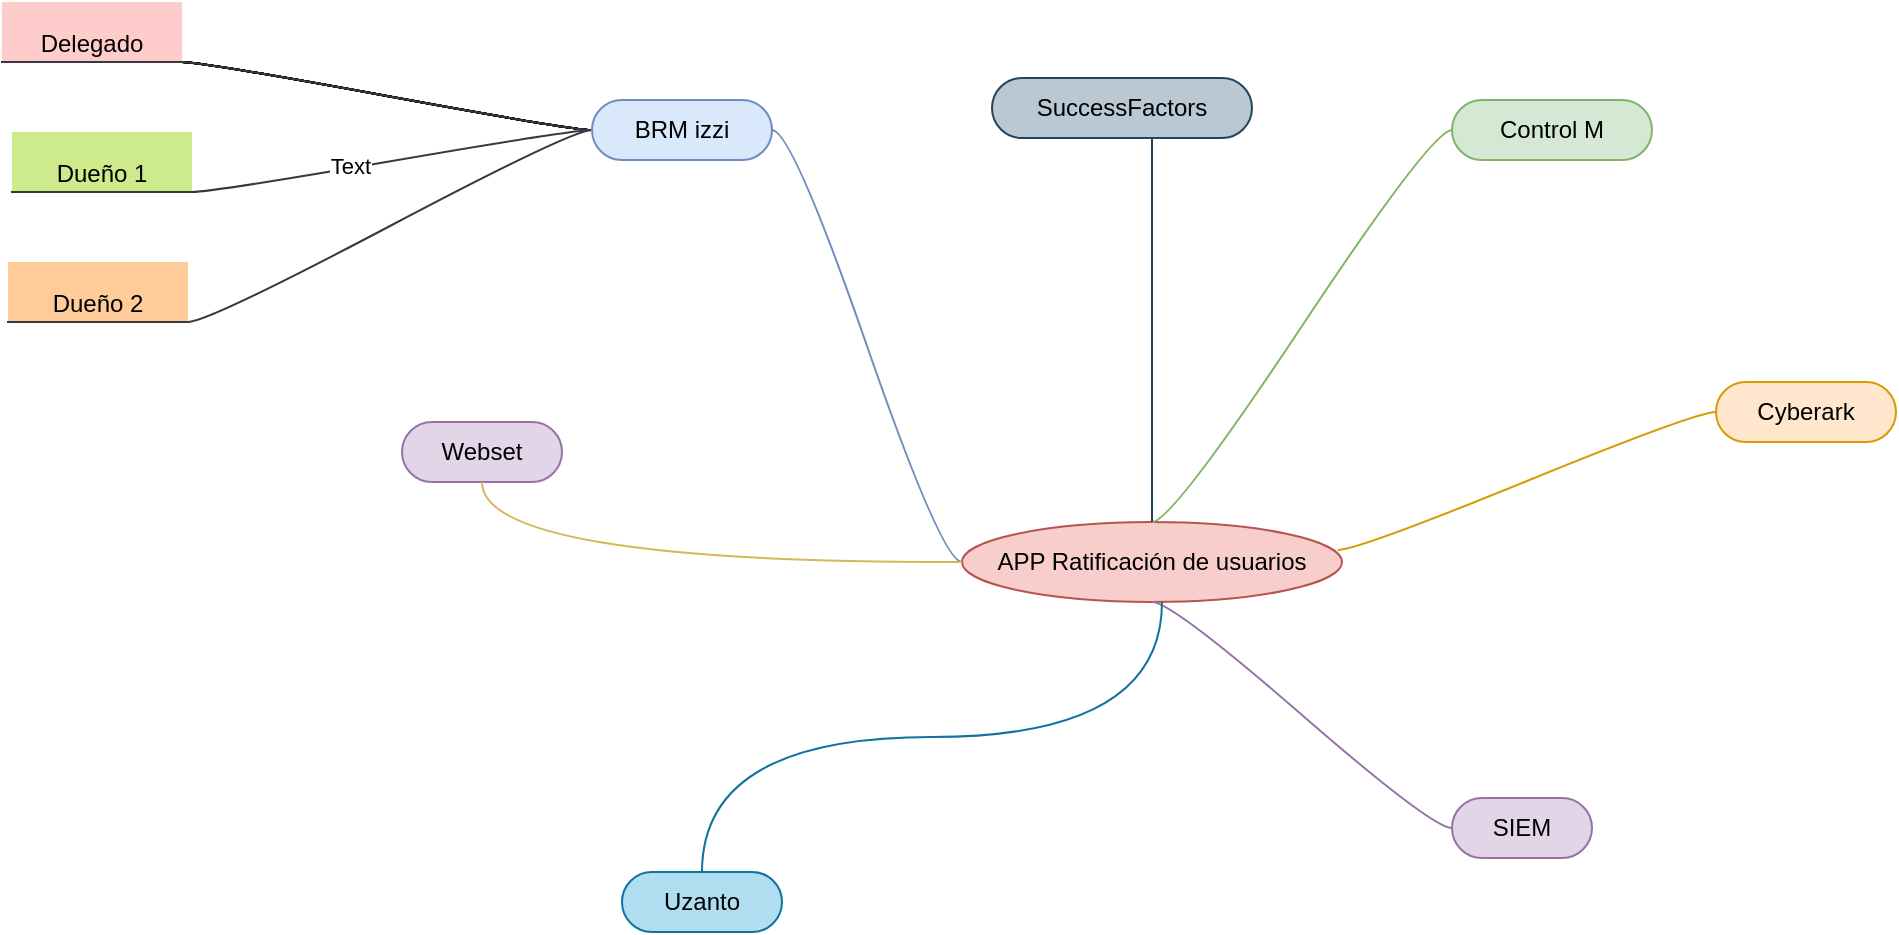 <mxfile version="24.2.2" type="github">
  <diagram name="Página-1" id="VAog-xQedad9RIfc7Gcy">
    <mxGraphModel dx="1621" dy="412" grid="1" gridSize="10" guides="1" tooltips="1" connect="1" arrows="1" fold="1" page="1" pageScale="1" pageWidth="827" pageHeight="1169" math="0" shadow="0">
      <root>
        <mxCell id="0" />
        <mxCell id="1" parent="0" />
        <mxCell id="Zlcet9jWKL2DhSqLvLxx-30" value="" style="edgeStyle=entityRelationEdgeStyle;rounded=0;orthogonalLoop=1;jettySize=auto;html=1;startArrow=none;endArrow=none;segment=10;curved=1;sourcePerimeterSpacing=0;targetPerimeterSpacing=0;" edge="1" parent="1" source="Zlcet9jWKL2DhSqLvLxx-6" target="Zlcet9jWKL2DhSqLvLxx-28">
          <mxGeometry relative="1" as="geometry" />
        </mxCell>
        <mxCell id="Zlcet9jWKL2DhSqLvLxx-31" value="" style="edgeStyle=entityRelationEdgeStyle;rounded=0;orthogonalLoop=1;jettySize=auto;html=1;startArrow=none;endArrow=none;segment=10;curved=1;sourcePerimeterSpacing=0;targetPerimeterSpacing=0;" edge="1" parent="1" source="Zlcet9jWKL2DhSqLvLxx-6" target="Zlcet9jWKL2DhSqLvLxx-28">
          <mxGeometry relative="1" as="geometry" />
        </mxCell>
        <mxCell id="Zlcet9jWKL2DhSqLvLxx-32" value="" style="edgeStyle=entityRelationEdgeStyle;rounded=0;orthogonalLoop=1;jettySize=auto;html=1;startArrow=none;endArrow=none;segment=10;curved=1;sourcePerimeterSpacing=0;targetPerimeterSpacing=0;" edge="1" parent="1" source="Zlcet9jWKL2DhSqLvLxx-6" target="Zlcet9jWKL2DhSqLvLxx-28">
          <mxGeometry relative="1" as="geometry" />
        </mxCell>
        <mxCell id="Zlcet9jWKL2DhSqLvLxx-33" value="" style="edgeStyle=entityRelationEdgeStyle;rounded=0;orthogonalLoop=1;jettySize=auto;html=1;startArrow=none;endArrow=none;segment=10;curved=1;sourcePerimeterSpacing=0;targetPerimeterSpacing=0;" edge="1" parent="1" source="Zlcet9jWKL2DhSqLvLxx-6" target="Zlcet9jWKL2DhSqLvLxx-28">
          <mxGeometry relative="1" as="geometry" />
        </mxCell>
        <mxCell id="Zlcet9jWKL2DhSqLvLxx-34" value="" style="edgeStyle=entityRelationEdgeStyle;rounded=0;orthogonalLoop=1;jettySize=auto;html=1;startArrow=none;endArrow=none;segment=10;curved=1;sourcePerimeterSpacing=0;targetPerimeterSpacing=0;" edge="1" parent="1" source="Zlcet9jWKL2DhSqLvLxx-6" target="Zlcet9jWKL2DhSqLvLxx-28">
          <mxGeometry relative="1" as="geometry" />
        </mxCell>
        <mxCell id="Zlcet9jWKL2DhSqLvLxx-35" value="" style="edgeStyle=entityRelationEdgeStyle;rounded=0;orthogonalLoop=1;jettySize=auto;html=1;startArrow=none;endArrow=none;segment=10;curved=1;sourcePerimeterSpacing=0;targetPerimeterSpacing=0;" edge="1" parent="1" source="Zlcet9jWKL2DhSqLvLxx-6" target="Zlcet9jWKL2DhSqLvLxx-28">
          <mxGeometry relative="1" as="geometry" />
        </mxCell>
        <mxCell id="Zlcet9jWKL2DhSqLvLxx-36" value="" style="edgeStyle=entityRelationEdgeStyle;rounded=0;orthogonalLoop=1;jettySize=auto;html=1;startArrow=none;endArrow=none;segment=10;curved=1;sourcePerimeterSpacing=0;targetPerimeterSpacing=0;" edge="1" parent="1" source="Zlcet9jWKL2DhSqLvLxx-6" target="Zlcet9jWKL2DhSqLvLxx-28">
          <mxGeometry relative="1" as="geometry" />
        </mxCell>
        <mxCell id="Zlcet9jWKL2DhSqLvLxx-37" value="" style="edgeStyle=entityRelationEdgeStyle;rounded=0;orthogonalLoop=1;jettySize=auto;html=1;startArrow=none;endArrow=none;segment=10;curved=1;sourcePerimeterSpacing=0;targetPerimeterSpacing=0;" edge="1" parent="1" source="Zlcet9jWKL2DhSqLvLxx-6" target="Zlcet9jWKL2DhSqLvLxx-28">
          <mxGeometry relative="1" as="geometry" />
        </mxCell>
        <mxCell id="Zlcet9jWKL2DhSqLvLxx-38" value="" style="edgeStyle=entityRelationEdgeStyle;rounded=0;orthogonalLoop=1;jettySize=auto;html=1;startArrow=none;endArrow=none;segment=10;curved=1;sourcePerimeterSpacing=0;targetPerimeterSpacing=0;" edge="1" parent="1" source="Zlcet9jWKL2DhSqLvLxx-6" target="Zlcet9jWKL2DhSqLvLxx-28">
          <mxGeometry relative="1" as="geometry" />
        </mxCell>
        <mxCell id="Zlcet9jWKL2DhSqLvLxx-28" value="Delegado" style="whiteSpace=wrap;html=1;shape=partialRectangle;top=0;left=0;bottom=1;right=0;points=[[0,1],[1,1]];align=center;verticalAlign=bottom;routingCenterY=0.5;snapToPoint=1;recursiveResize=0;autosize=1;treeFolding=1;treeMoving=1;newEdgeStyle={&quot;edgeStyle&quot;:&quot;entityRelationEdgeStyle&quot;,&quot;startArrow&quot;:&quot;none&quot;,&quot;endArrow&quot;:&quot;none&quot;,&quot;segment&quot;:10,&quot;curved&quot;:1,&quot;sourcePerimeterSpacing&quot;:0,&quot;targetPerimeterSpacing&quot;:0};flipH=0;flipV=0;fillColor=#ffcccc;strokeColor=#36393d;" vertex="1" parent="1">
          <mxGeometry x="-120" y="120" width="90" height="30" as="geometry" />
        </mxCell>
        <mxCell id="Zlcet9jWKL2DhSqLvLxx-29" value="" style="edgeStyle=entityRelationEdgeStyle;startArrow=none;endArrow=none;segment=10;curved=1;sourcePerimeterSpacing=0;targetPerimeterSpacing=0;rounded=0;exitX=0;exitY=0.5;exitDx=0;exitDy=0;fillColor=#cdeb8b;strokeColor=#36393d;" edge="1" target="Zlcet9jWKL2DhSqLvLxx-28" parent="1" source="Zlcet9jWKL2DhSqLvLxx-6">
          <mxGeometry relative="1" as="geometry">
            <mxPoint x="-110" y="198" as="sourcePoint" />
            <Array as="points">
              <mxPoint x="-15" y="198" />
              <mxPoint x="-5" y="180" />
            </Array>
          </mxGeometry>
        </mxCell>
        <mxCell id="Zlcet9jWKL2DhSqLvLxx-45" value="Dueño 2" style="whiteSpace=wrap;html=1;shape=partialRectangle;top=0;left=0;bottom=1;right=0;points=[[0,1],[1,1]];align=center;verticalAlign=bottom;routingCenterY=0.5;snapToPoint=1;recursiveResize=0;autosize=1;treeFolding=1;treeMoving=1;newEdgeStyle={&quot;edgeStyle&quot;:&quot;entityRelationEdgeStyle&quot;,&quot;startArrow&quot;:&quot;none&quot;,&quot;endArrow&quot;:&quot;none&quot;,&quot;segment&quot;:10,&quot;curved&quot;:1,&quot;sourcePerimeterSpacing&quot;:0,&quot;targetPerimeterSpacing&quot;:0};flipH=0;flipV=0;fillColor=#ffcc99;strokeColor=#36393d;" vertex="1" parent="1">
          <mxGeometry x="-117" y="250" width="90" height="30" as="geometry" />
        </mxCell>
        <mxCell id="Zlcet9jWKL2DhSqLvLxx-46" value="" style="edgeStyle=entityRelationEdgeStyle;startArrow=none;endArrow=none;segment=10;curved=1;sourcePerimeterSpacing=0;targetPerimeterSpacing=0;rounded=0;fillColor=#ffcccc;strokeColor=#36393d;" edge="1" target="Zlcet9jWKL2DhSqLvLxx-45" parent="1" source="Zlcet9jWKL2DhSqLvLxx-6">
          <mxGeometry relative="1" as="geometry">
            <mxPoint x="-150" y="300" as="sourcePoint" />
          </mxGeometry>
        </mxCell>
        <mxCell id="Zlcet9jWKL2DhSqLvLxx-49" value="Dueño 1" style="whiteSpace=wrap;html=1;shape=partialRectangle;top=0;left=0;bottom=1;right=0;points=[[0,1],[1,1]];align=center;verticalAlign=bottom;routingCenterY=0.5;snapToPoint=1;recursiveResize=0;autosize=1;treeFolding=1;treeMoving=1;newEdgeStyle={&quot;edgeStyle&quot;:&quot;entityRelationEdgeStyle&quot;,&quot;startArrow&quot;:&quot;none&quot;,&quot;endArrow&quot;:&quot;none&quot;,&quot;segment&quot;:10,&quot;curved&quot;:1,&quot;sourcePerimeterSpacing&quot;:0,&quot;targetPerimeterSpacing&quot;:0};flipH=0;flipV=0;fillColor=#cdeb8b;strokeColor=#36393d;" vertex="1" parent="1">
          <mxGeometry x="-115" y="185" width="90" height="30" as="geometry" />
        </mxCell>
        <mxCell id="Zlcet9jWKL2DhSqLvLxx-50" value="" style="edgeStyle=entityRelationEdgeStyle;startArrow=none;endArrow=none;segment=10;curved=1;sourcePerimeterSpacing=0;targetPerimeterSpacing=0;rounded=0;fillColor=#ffff88;strokeColor=#36393d;" edge="1" target="Zlcet9jWKL2DhSqLvLxx-49" parent="1" source="Zlcet9jWKL2DhSqLvLxx-6">
          <mxGeometry relative="1" as="geometry">
            <mxPoint x="-150" y="208" as="sourcePoint" />
          </mxGeometry>
        </mxCell>
        <mxCell id="Zlcet9jWKL2DhSqLvLxx-51" value="Text" style="edgeLabel;html=1;align=center;verticalAlign=middle;resizable=0;points=[];" vertex="1" connectable="0" parent="Zlcet9jWKL2DhSqLvLxx-50">
          <mxGeometry x="0.208" y="-1" relative="1" as="geometry">
            <mxPoint as="offset" />
          </mxGeometry>
        </mxCell>
        <mxCell id="Zlcet9jWKL2DhSqLvLxx-1" value="APP Ratificación de usuarios" style="ellipse;whiteSpace=wrap;html=1;align=center;newEdgeStyle={&quot;edgeStyle&quot;:&quot;entityRelationEdgeStyle&quot;,&quot;startArrow&quot;:&quot;none&quot;,&quot;endArrow&quot;:&quot;none&quot;,&quot;segment&quot;:10,&quot;curved&quot;:1,&quot;sourcePerimeterSpacing&quot;:0,&quot;targetPerimeterSpacing&quot;:0};treeFolding=1;treeMoving=1;fillColor=#f8cecc;strokeColor=#b85450;" vertex="1" parent="1">
          <mxGeometry x="360" y="380" width="190" height="40" as="geometry" />
        </mxCell>
        <mxCell id="Zlcet9jWKL2DhSqLvLxx-2" value="Cyberark" style="whiteSpace=wrap;html=1;rounded=1;arcSize=50;align=center;verticalAlign=middle;strokeWidth=1;autosize=1;spacing=4;treeFolding=1;treeMoving=1;newEdgeStyle={&quot;edgeStyle&quot;:&quot;entityRelationEdgeStyle&quot;,&quot;startArrow&quot;:&quot;none&quot;,&quot;endArrow&quot;:&quot;none&quot;,&quot;segment&quot;:10,&quot;curved&quot;:1,&quot;sourcePerimeterSpacing&quot;:0,&quot;targetPerimeterSpacing&quot;:0};fillColor=#ffe6cc;strokeColor=#d79b00;" vertex="1" parent="1">
          <mxGeometry x="737" y="310" width="90" height="30" as="geometry" />
        </mxCell>
        <mxCell id="Zlcet9jWKL2DhSqLvLxx-3" value="" style="edgeStyle=entityRelationEdgeStyle;startArrow=none;endArrow=none;segment=10;curved=1;sourcePerimeterSpacing=0;targetPerimeterSpacing=0;rounded=0;exitX=0.989;exitY=0.35;exitDx=0;exitDy=0;exitPerimeter=0;fillColor=#ffe6cc;strokeColor=#d79b00;" edge="1" target="Zlcet9jWKL2DhSqLvLxx-2" parent="1" source="Zlcet9jWKL2DhSqLvLxx-1">
          <mxGeometry relative="1" as="geometry">
            <mxPoint x="590" y="360" as="sourcePoint" />
          </mxGeometry>
        </mxCell>
        <mxCell id="Zlcet9jWKL2DhSqLvLxx-4" value="SIEM" style="whiteSpace=wrap;html=1;rounded=1;arcSize=50;align=center;verticalAlign=middle;strokeWidth=1;autosize=1;spacing=4;treeFolding=1;treeMoving=1;newEdgeStyle={&quot;edgeStyle&quot;:&quot;entityRelationEdgeStyle&quot;,&quot;startArrow&quot;:&quot;none&quot;,&quot;endArrow&quot;:&quot;none&quot;,&quot;segment&quot;:10,&quot;curved&quot;:1,&quot;sourcePerimeterSpacing&quot;:0,&quot;targetPerimeterSpacing&quot;:0};fillColor=#e1d5e7;strokeColor=#9673a6;" vertex="1" parent="1">
          <mxGeometry x="605" y="518" width="70" height="30" as="geometry" />
        </mxCell>
        <mxCell id="Zlcet9jWKL2DhSqLvLxx-5" value="" style="edgeStyle=entityRelationEdgeStyle;startArrow=none;endArrow=none;segment=10;curved=1;sourcePerimeterSpacing=0;targetPerimeterSpacing=0;rounded=0;exitX=0.5;exitY=1;exitDx=0;exitDy=0;fillColor=#e1d5e7;strokeColor=#9673a6;" edge="1" target="Zlcet9jWKL2DhSqLvLxx-4" parent="1" source="Zlcet9jWKL2DhSqLvLxx-1">
          <mxGeometry relative="1" as="geometry">
            <mxPoint x="560" y="560" as="sourcePoint" />
            <Array as="points">
              <mxPoint x="480" y="590" />
              <mxPoint x="430" y="533" />
            </Array>
          </mxGeometry>
        </mxCell>
        <mxCell id="Zlcet9jWKL2DhSqLvLxx-6" value="BRM izzi" style="whiteSpace=wrap;html=1;rounded=1;arcSize=50;align=center;verticalAlign=middle;strokeWidth=1;autosize=1;spacing=4;treeFolding=1;treeMoving=1;newEdgeStyle={&quot;edgeStyle&quot;:&quot;entityRelationEdgeStyle&quot;,&quot;startArrow&quot;:&quot;none&quot;,&quot;endArrow&quot;:&quot;none&quot;,&quot;segment&quot;:10,&quot;curved&quot;:1,&quot;sourcePerimeterSpacing&quot;:0,&quot;targetPerimeterSpacing&quot;:0};fillColor=#dae8fc;strokeColor=#6c8ebf;" vertex="1" parent="1">
          <mxGeometry x="175" y="169" width="90" height="30" as="geometry" />
        </mxCell>
        <mxCell id="Zlcet9jWKL2DhSqLvLxx-7" value="" style="edgeStyle=entityRelationEdgeStyle;startArrow=none;endArrow=none;segment=10;curved=1;sourcePerimeterSpacing=0;targetPerimeterSpacing=0;rounded=0;exitX=0;exitY=0.5;exitDx=0;exitDy=0;fillColor=#dae8fc;strokeColor=#6c8ebf;" edge="1" target="Zlcet9jWKL2DhSqLvLxx-6" parent="1" source="Zlcet9jWKL2DhSqLvLxx-1">
          <mxGeometry relative="1" as="geometry">
            <mxPoint x="320" y="580" as="sourcePoint" />
            <Array as="points">
              <mxPoint x="250" y="480" />
            </Array>
          </mxGeometry>
        </mxCell>
        <mxCell id="Zlcet9jWKL2DhSqLvLxx-8" value="Control M" style="whiteSpace=wrap;html=1;rounded=1;arcSize=50;align=center;verticalAlign=middle;strokeWidth=1;autosize=1;spacing=4;treeFolding=1;treeMoving=1;newEdgeStyle={&quot;edgeStyle&quot;:&quot;entityRelationEdgeStyle&quot;,&quot;startArrow&quot;:&quot;none&quot;,&quot;endArrow&quot;:&quot;none&quot;,&quot;segment&quot;:10,&quot;curved&quot;:1,&quot;sourcePerimeterSpacing&quot;:0,&quot;targetPerimeterSpacing&quot;:0};fillColor=#d5e8d4;strokeColor=#82b366;" vertex="1" parent="1">
          <mxGeometry x="605" y="169" width="100" height="30" as="geometry" />
        </mxCell>
        <mxCell id="Zlcet9jWKL2DhSqLvLxx-9" value="" style="edgeStyle=entityRelationEdgeStyle;startArrow=none;endArrow=none;segment=10;curved=1;sourcePerimeterSpacing=0;targetPerimeterSpacing=0;rounded=0;exitX=0.5;exitY=0;exitDx=0;exitDy=0;fillColor=#d5e8d4;strokeColor=#82b366;" edge="1" target="Zlcet9jWKL2DhSqLvLxx-8" parent="1" source="Zlcet9jWKL2DhSqLvLxx-1">
          <mxGeometry relative="1" as="geometry">
            <mxPoint x="470" y="184" as="sourcePoint" />
          </mxGeometry>
        </mxCell>
        <mxCell id="Zlcet9jWKL2DhSqLvLxx-16" value="Webset" style="whiteSpace=wrap;html=1;rounded=1;arcSize=50;align=center;verticalAlign=middle;strokeWidth=1;autosize=1;spacing=4;treeFolding=1;treeMoving=1;newEdgeStyle={&quot;edgeStyle&quot;:&quot;entityRelationEdgeStyle&quot;,&quot;startArrow&quot;:&quot;none&quot;,&quot;endArrow&quot;:&quot;none&quot;,&quot;segment&quot;:10,&quot;curved&quot;:1,&quot;sourcePerimeterSpacing&quot;:0,&quot;targetPerimeterSpacing&quot;:0};fillColor=#e1d5e7;strokeColor=#9673a6;" vertex="1" parent="1">
          <mxGeometry x="80" y="330" width="80" height="30" as="geometry" />
        </mxCell>
        <mxCell id="Zlcet9jWKL2DhSqLvLxx-17" value="" style="edgeStyle=orthogonalEdgeStyle;startArrow=none;endArrow=none;segment=10;curved=1;sourcePerimeterSpacing=0;targetPerimeterSpacing=0;rounded=1;fillColor=#fff2cc;strokeColor=#d6b656;" edge="1" target="Zlcet9jWKL2DhSqLvLxx-16" parent="1">
          <mxGeometry relative="1" as="geometry">
            <mxPoint x="360" y="400" as="sourcePoint" />
          </mxGeometry>
        </mxCell>
        <mxCell id="Zlcet9jWKL2DhSqLvLxx-18" value="Uzanto" style="whiteSpace=wrap;html=1;rounded=1;arcSize=50;align=center;verticalAlign=middle;strokeWidth=1;autosize=1;spacing=4;treeFolding=1;treeMoving=1;newEdgeStyle={&quot;edgeStyle&quot;:&quot;entityRelationEdgeStyle&quot;,&quot;startArrow&quot;:&quot;none&quot;,&quot;endArrow&quot;:&quot;none&quot;,&quot;segment&quot;:10,&quot;curved&quot;:1,&quot;sourcePerimeterSpacing&quot;:0,&quot;targetPerimeterSpacing&quot;:0};fillColor=#b1ddf0;strokeColor=#10739e;" vertex="1" parent="1">
          <mxGeometry x="190" y="555" width="80" height="30" as="geometry" />
        </mxCell>
        <mxCell id="Zlcet9jWKL2DhSqLvLxx-19" value="" style="edgeStyle=elbowEdgeStyle;startArrow=none;endArrow=none;segment=10;sourcePerimeterSpacing=0;targetPerimeterSpacing=0;rounded=0;fillColor=#b1ddf0;strokeColor=#10739e;elbow=vertical;curved=1;" edge="1" target="Zlcet9jWKL2DhSqLvLxx-18" parent="1">
          <mxGeometry relative="1" as="geometry">
            <mxPoint x="460" y="420" as="sourcePoint" />
          </mxGeometry>
        </mxCell>
        <mxCell id="Zlcet9jWKL2DhSqLvLxx-21" value="SuccessFactors" style="whiteSpace=wrap;html=1;rounded=1;arcSize=50;align=center;verticalAlign=middle;strokeWidth=1;autosize=1;spacing=4;treeFolding=1;treeMoving=1;newEdgeStyle={&quot;edgeStyle&quot;:&quot;entityRelationEdgeStyle&quot;,&quot;startArrow&quot;:&quot;none&quot;,&quot;endArrow&quot;:&quot;none&quot;,&quot;segment&quot;:10,&quot;curved&quot;:1,&quot;sourcePerimeterSpacing&quot;:0,&quot;targetPerimeterSpacing&quot;:0};fillColor=#bac8d3;strokeColor=#23445d;" vertex="1" parent="1">
          <mxGeometry x="375" y="158" width="130" height="30" as="geometry" />
        </mxCell>
        <mxCell id="Zlcet9jWKL2DhSqLvLxx-22" value="" style="edgeStyle=elbowEdgeStyle;startArrow=none;endArrow=none;segment=10;sourcePerimeterSpacing=0;targetPerimeterSpacing=0;rounded=0;strokeColor=#23445d;exitX=0.5;exitY=0;exitDx=0;exitDy=0;curved=1;fillColor=#bac8d3;" edge="1" target="Zlcet9jWKL2DhSqLvLxx-21" parent="1" source="Zlcet9jWKL2DhSqLvLxx-1">
          <mxGeometry relative="1" as="geometry">
            <mxPoint x="420" y="330" as="sourcePoint" />
          </mxGeometry>
        </mxCell>
      </root>
    </mxGraphModel>
  </diagram>
</mxfile>
